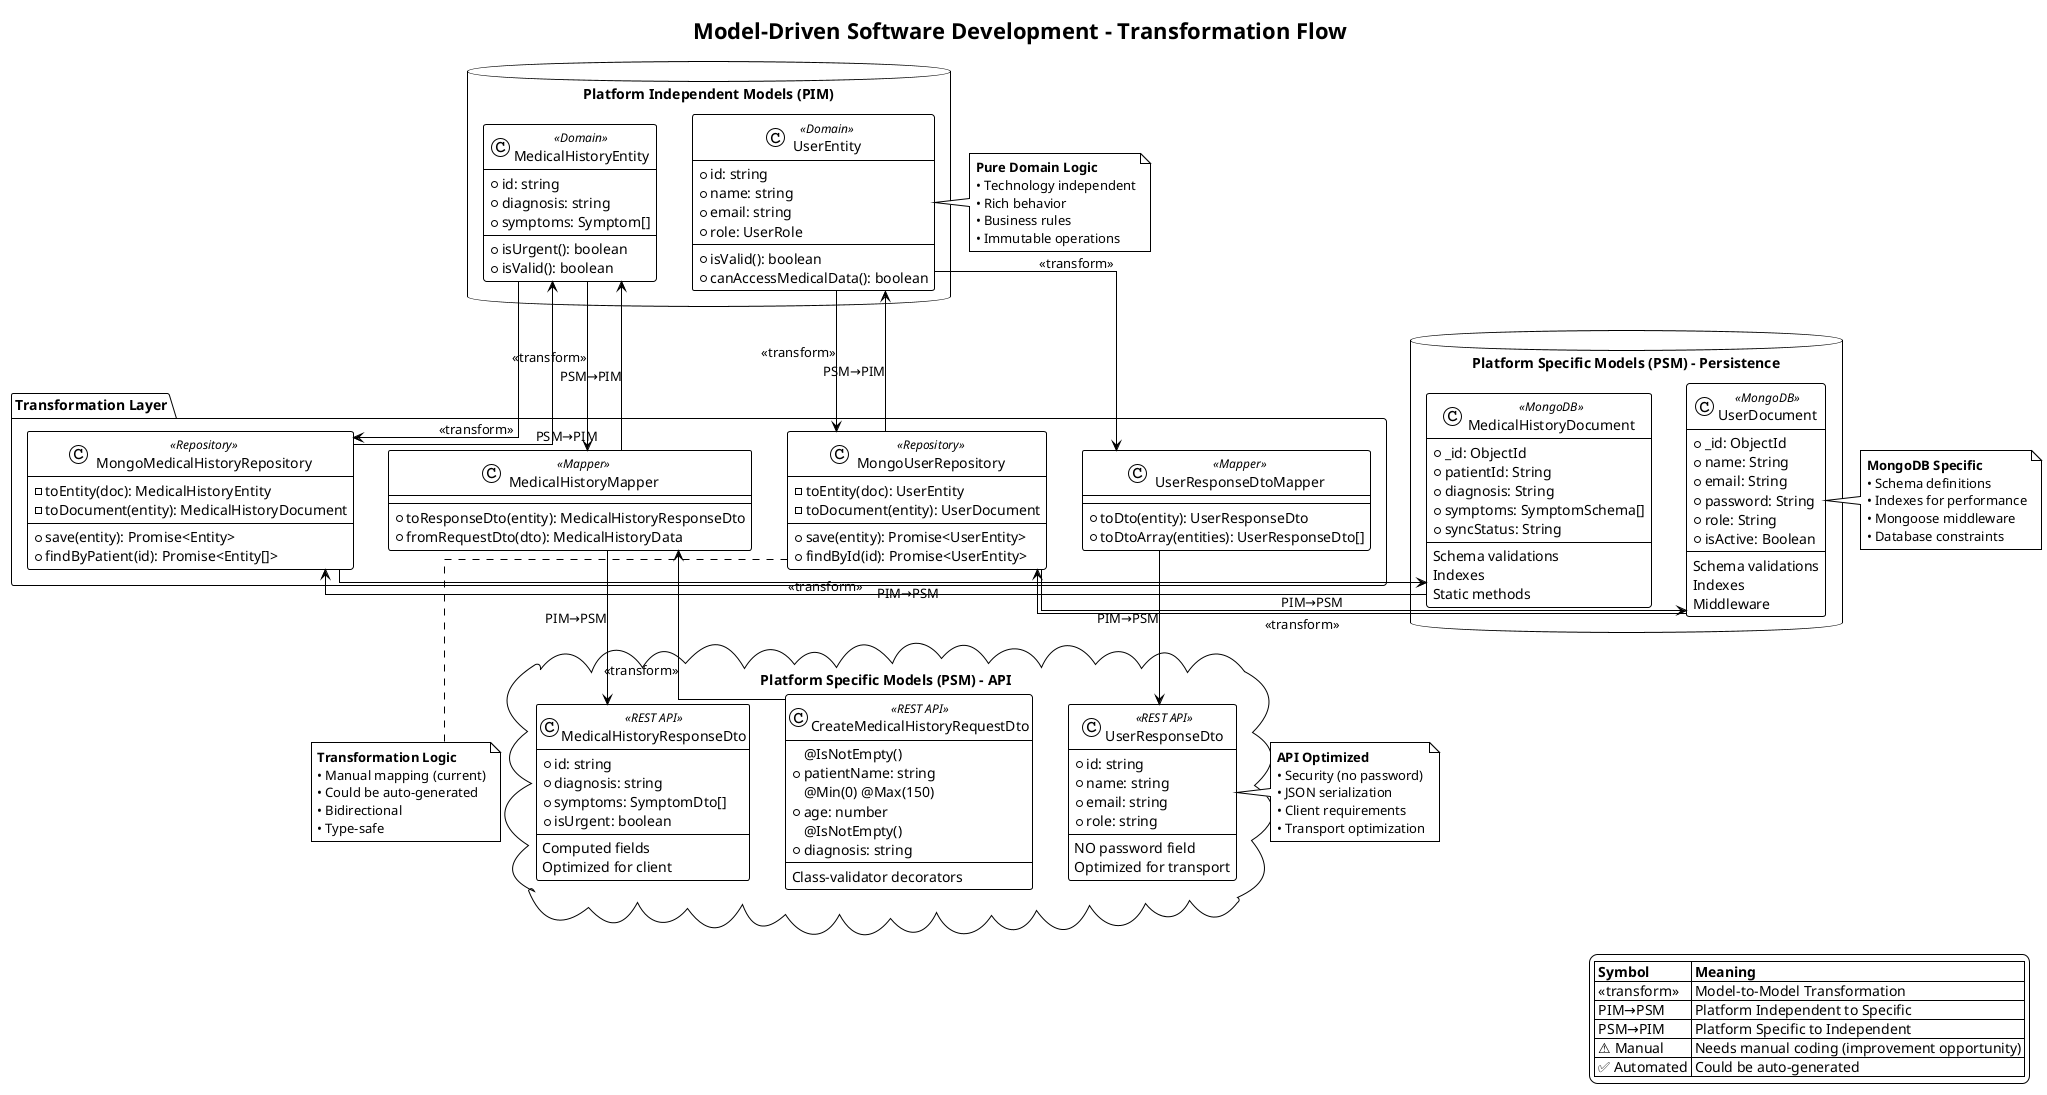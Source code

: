@startuml MDSD Transformations - RespiCare

!theme plain
skinparam linetype ortho

title Model-Driven Software Development - Transformation Flow

package "Platform Independent Models (PIM)" <<Database>> {
  class UserEntity <<Domain>> {
    + id: string
    + name: string
    + email: string
    + role: UserRole
    --
    + isValid(): boolean
    + canAccessMedicalData(): boolean
  }

  class MedicalHistoryEntity <<Domain>> {
    + id: string
    + diagnosis: string
    + symptoms: Symptom[]
    --
    + isUrgent(): boolean
    + isValid(): boolean
  }
}

package "Platform Specific Models (PSM) - Persistence" <<Database>> {
  class UserDocument <<MongoDB>> {
    + _id: ObjectId
    + name: String
    + email: String
    + password: String
    + role: String
    + isActive: Boolean
    --
    Schema validations
    Indexes
    Middleware
  }

  class MedicalHistoryDocument <<MongoDB>> {
    + _id: ObjectId
    + patientId: String
    + diagnosis: String
    + symptoms: SymptomSchema[]
    + syncStatus: String
    --
    Schema validations
    Indexes
    Static methods
  }
}

package "Platform Specific Models (PSM) - API" <<Cloud>> {
  class UserResponseDto <<REST API>> {
    + id: string
    + name: string
    + email: string
    + role: string
    --
    NO password field
    Optimized for transport
  }

  class CreateMedicalHistoryRequestDto <<REST API>> {
    @IsNotEmpty()
    + patientName: string
    @Min(0) @Max(150)
    + age: number
    @IsNotEmpty()
    + diagnosis: string
    --
    Class-validator decorators
  }

  class MedicalHistoryResponseDto <<REST API>> {
    + id: string
    + diagnosis: string
    + symptoms: SymptomDto[]
    + isUrgent: boolean
    --
    Computed fields
    Optimized for client
  }
}

package "Transformation Layer" <<Folder>> {
  class MongoUserRepository <<Repository>> {
    - toEntity(doc): UserEntity
    - toDocument(entity): UserDocument
    --
    + save(entity): Promise<UserEntity>
    + findById(id): Promise<UserEntity>
  }

  class MongoMedicalHistoryRepository <<Repository>> {
    - toEntity(doc): MedicalHistoryEntity
    - toDocument(entity): MedicalHistoryDocument
    --
    + save(entity): Promise<Entity>
    + findByPatient(id): Promise<Entity[]>
  }

  class UserResponseDtoMapper <<Mapper>> {
    + toDto(entity): UserResponseDto
    + toDtoArray(entities): UserResponseDto[]
  }

  class MedicalHistoryMapper <<Mapper>> {
    + toResponseDto(entity): MedicalHistoryResponseDto
    + fromRequestDto(dto): MedicalHistoryData
  }
}

' Transformations - Domain to Persistence
UserEntity -right-> MongoUserRepository : <<transform>>
MongoUserRepository -right-> UserDocument : PIM→PSM
UserDocument -left-> MongoUserRepository : <<transform>>
MongoUserRepository -left-> UserEntity : PSM→PIM

MedicalHistoryEntity -right-> MongoMedicalHistoryRepository : <<transform>>
MongoMedicalHistoryRepository -right-> MedicalHistoryDocument : PIM→PSM
MedicalHistoryDocument -left-> MongoMedicalHistoryRepository : <<transform>>
MongoMedicalHistoryRepository -left-> MedicalHistoryEntity : PSM→PIM

' Transformations - Domain to API
UserEntity -down-> UserResponseDtoMapper : <<transform>>
UserResponseDtoMapper -down-> UserResponseDto : PIM→PSM

MedicalHistoryEntity -down-> MedicalHistoryMapper : <<transform>>
MedicalHistoryMapper -down-> MedicalHistoryResponseDto : PIM→PSM
CreateMedicalHistoryRequestDto -up-> MedicalHistoryMapper : <<transform>>
MedicalHistoryMapper -up-> MedicalHistoryEntity : PSM→PIM

' Annotations
note right of UserEntity
  <b>Pure Domain Logic</b>
  • Technology independent
  • Rich behavior
  • Business rules
  • Immutable operations
end note

note right of UserDocument
  <b>MongoDB Specific</b>
  • Schema definitions
  • Indexes for performance
  • Mongoose middleware
  • Database constraints
end note

note right of UserResponseDto
  <b>API Optimized</b>
  • Security (no password)
  • JSON serialization
  • Client requirements
  • Transport optimization
end note

note bottom of MongoUserRepository
  <b>Transformation Logic</b>
  • Manual mapping (current)
  • Could be auto-generated
  • Bidirectional
  • Type-safe
end note

' Transformation Types
legend right
  |= Symbol |= Meaning |
  | <<transform>> | Model-to-Model Transformation |
  | PIM→PSM | Platform Independent to Specific |
  | PSM→PIM | Platform Specific to Independent |
  | ⚠️ Manual | Needs manual coding (improvement opportunity) |
  | ✅ Automated | Could be auto-generated |
endlegend

@enduml

